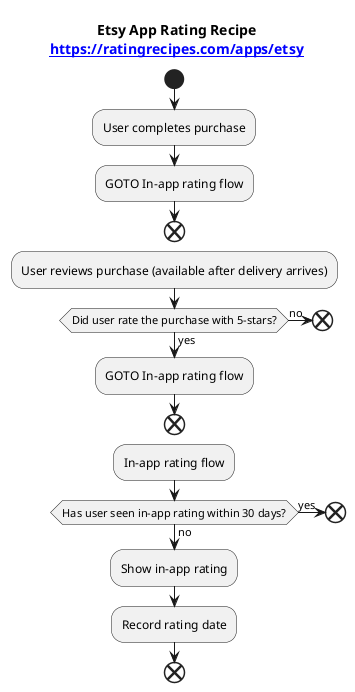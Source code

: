 @startuml

title Etsy App Rating Recipe\n[[https://ratingrecipes.com/apps/etsy]]

start

:User completes purchase;
:GOTO In-app rating flow;
end

:User reviews purchase (available after delivery arrives);
if (Did user rate the purchase with 5-stars?) then (yes)
    :GOTO In-app rating flow;
    end
else (no)
    end
endif

:In-app rating flow;
if (Has user seen in-app rating within 30 days?) then (yes)
    end
else (no)
    :Show in-app rating;
    :Record rating date;
    end
endif

@enduml

